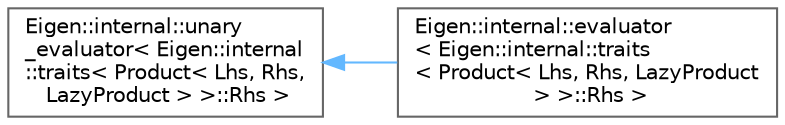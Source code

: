 digraph "Graphical Class Hierarchy"
{
 // LATEX_PDF_SIZE
  bgcolor="transparent";
  edge [fontname=Helvetica,fontsize=10,labelfontname=Helvetica,labelfontsize=10];
  node [fontname=Helvetica,fontsize=10,shape=box,height=0.2,width=0.4];
  rankdir="LR";
  Node0 [id="Node000000",label="Eigen::internal::unary\l_evaluator\< Eigen::internal\l::traits\< Product\< Lhs, Rhs,\l LazyProduct \> \>::Rhs \>",height=0.2,width=0.4,color="grey40", fillcolor="white", style="filled",URL="$structEigen_1_1internal_1_1unary__evaluator.html",tooltip=" "];
  Node0 -> Node1 [id="edge1237_Node000000_Node000001",dir="back",color="steelblue1",style="solid",tooltip=" "];
  Node1 [id="Node000001",label="Eigen::internal::evaluator\l\< Eigen::internal::traits\l\< Product\< Lhs, Rhs, LazyProduct\l \> \>::Rhs \>",height=0.2,width=0.4,color="grey40", fillcolor="white", style="filled",URL="$structEigen_1_1internal_1_1evaluator.html",tooltip=" "];
}
